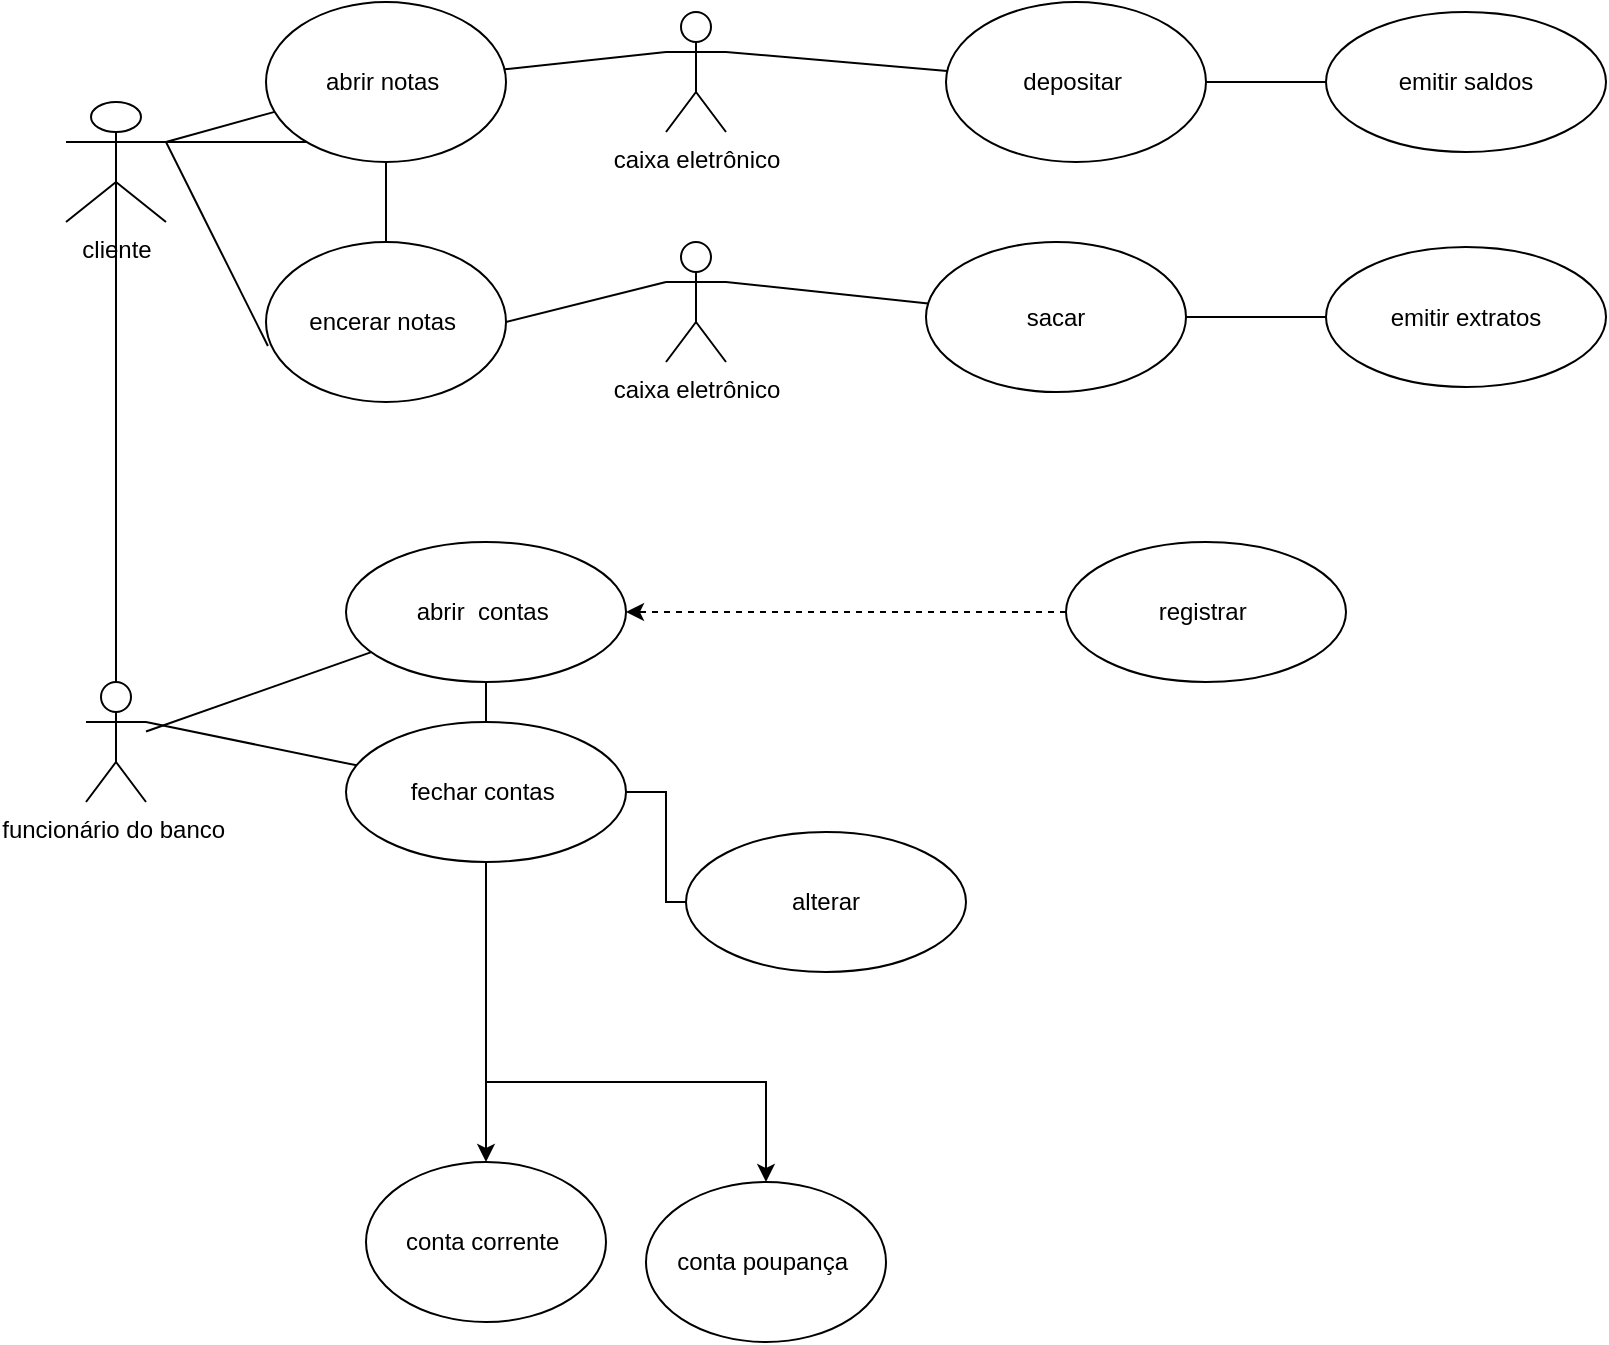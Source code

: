 <mxfile version="21.0.10" type="github">
  <diagram name="Página-1" id="o_LmL3IV9_S2KracDJEx">
    <mxGraphModel dx="1434" dy="796" grid="1" gridSize="10" guides="1" tooltips="1" connect="1" arrows="1" fold="1" page="1" pageScale="1" pageWidth="827" pageHeight="1169" math="0" shadow="0">
      <root>
        <mxCell id="0" />
        <mxCell id="1" parent="0" />
        <mxCell id="6cpSikfi_roY1NQizzVV-15" style="rounded=0;orthogonalLoop=1;jettySize=auto;html=1;exitX=1;exitY=0.333;exitDx=0;exitDy=0;exitPerimeter=0;endArrow=none;endFill=0;" edge="1" parent="1" source="6cpSikfi_roY1NQizzVV-1" target="6cpSikfi_roY1NQizzVV-13">
          <mxGeometry relative="1" as="geometry" />
        </mxCell>
        <mxCell id="6cpSikfi_roY1NQizzVV-16" style="edgeStyle=orthogonalEdgeStyle;rounded=0;orthogonalLoop=1;jettySize=auto;html=1;exitX=1;exitY=0.333;exitDx=0;exitDy=0;exitPerimeter=0;endArrow=none;endFill=0;" edge="1" parent="1" source="6cpSikfi_roY1NQizzVV-1" target="6cpSikfi_roY1NQizzVV-14">
          <mxGeometry relative="1" as="geometry" />
        </mxCell>
        <mxCell id="6cpSikfi_roY1NQizzVV-30" style="rounded=0;orthogonalLoop=1;jettySize=auto;html=1;exitX=1;exitY=0.333;exitDx=0;exitDy=0;exitPerimeter=0;entryX=0.008;entryY=0.65;entryDx=0;entryDy=0;entryPerimeter=0;endArrow=none;endFill=0;" edge="1" parent="1" source="6cpSikfi_roY1NQizzVV-1" target="6cpSikfi_roY1NQizzVV-14">
          <mxGeometry relative="1" as="geometry" />
        </mxCell>
        <mxCell id="6cpSikfi_roY1NQizzVV-1" value="cliente" style="shape=umlActor;html=1;verticalLabelPosition=bottom;verticalAlign=top;align=center;" vertex="1" parent="1">
          <mxGeometry x="590" y="150" width="50" height="60" as="geometry" />
        </mxCell>
        <mxCell id="6cpSikfi_roY1NQizzVV-36" style="rounded=0;orthogonalLoop=1;jettySize=auto;html=1;entryX=0;entryY=0.333;entryDx=0;entryDy=0;entryPerimeter=0;endArrow=none;endFill=0;" edge="1" parent="1" source="6cpSikfi_roY1NQizzVV-13" target="6cpSikfi_roY1NQizzVV-31">
          <mxGeometry relative="1" as="geometry" />
        </mxCell>
        <mxCell id="6cpSikfi_roY1NQizzVV-13" value="abrir notas&amp;nbsp;" style="ellipse;whiteSpace=wrap;html=1;" vertex="1" parent="1">
          <mxGeometry x="690" y="100" width="120" height="80" as="geometry" />
        </mxCell>
        <mxCell id="6cpSikfi_roY1NQizzVV-37" style="rounded=0;orthogonalLoop=1;jettySize=auto;html=1;exitX=1;exitY=0.5;exitDx=0;exitDy=0;entryX=0;entryY=0.333;entryDx=0;entryDy=0;entryPerimeter=0;endArrow=none;endFill=0;" edge="1" parent="1" source="6cpSikfi_roY1NQizzVV-14" target="6cpSikfi_roY1NQizzVV-32">
          <mxGeometry relative="1" as="geometry" />
        </mxCell>
        <mxCell id="6cpSikfi_roY1NQizzVV-14" value="encerar notas&amp;nbsp;" style="ellipse;whiteSpace=wrap;html=1;" vertex="1" parent="1">
          <mxGeometry x="690" y="220" width="120" height="80" as="geometry" />
        </mxCell>
        <mxCell id="6cpSikfi_roY1NQizzVV-29" style="edgeStyle=orthogonalEdgeStyle;rounded=0;orthogonalLoop=1;jettySize=auto;html=1;exitX=1;exitY=0.5;exitDx=0;exitDy=0;endArrow=none;endFill=0;" edge="1" parent="1" source="6cpSikfi_roY1NQizzVV-17" target="6cpSikfi_roY1NQizzVV-25">
          <mxGeometry relative="1" as="geometry" />
        </mxCell>
        <mxCell id="6cpSikfi_roY1NQizzVV-17" value="depositar&amp;nbsp;" style="ellipse;whiteSpace=wrap;html=1;" vertex="1" parent="1">
          <mxGeometry x="1030" y="100" width="130" height="80" as="geometry" />
        </mxCell>
        <mxCell id="6cpSikfi_roY1NQizzVV-28" style="edgeStyle=orthogonalEdgeStyle;rounded=0;orthogonalLoop=1;jettySize=auto;html=1;exitX=1;exitY=0.5;exitDx=0;exitDy=0;endArrow=none;endFill=0;" edge="1" parent="1" source="6cpSikfi_roY1NQizzVV-19" target="6cpSikfi_roY1NQizzVV-23">
          <mxGeometry relative="1" as="geometry" />
        </mxCell>
        <mxCell id="6cpSikfi_roY1NQizzVV-19" value="sacar" style="ellipse;whiteSpace=wrap;html=1;" vertex="1" parent="1">
          <mxGeometry x="1020" y="220" width="130" height="75" as="geometry" />
        </mxCell>
        <mxCell id="6cpSikfi_roY1NQizzVV-23" value="emitir extratos&lt;br&gt;" style="ellipse;whiteSpace=wrap;html=1;" vertex="1" parent="1">
          <mxGeometry x="1220" y="222.5" width="140" height="70" as="geometry" />
        </mxCell>
        <mxCell id="6cpSikfi_roY1NQizzVV-25" value="emitir saldos" style="ellipse;whiteSpace=wrap;html=1;" vertex="1" parent="1">
          <mxGeometry x="1220" y="105" width="140" height="70" as="geometry" />
        </mxCell>
        <mxCell id="6cpSikfi_roY1NQizzVV-34" style="rounded=0;orthogonalLoop=1;jettySize=auto;html=1;exitX=1;exitY=0.333;exitDx=0;exitDy=0;exitPerimeter=0;endArrow=none;endFill=0;" edge="1" parent="1" source="6cpSikfi_roY1NQizzVV-31" target="6cpSikfi_roY1NQizzVV-17">
          <mxGeometry relative="1" as="geometry" />
        </mxCell>
        <mxCell id="6cpSikfi_roY1NQizzVV-31" value="caixa eletrônico" style="shape=umlActor;html=1;verticalLabelPosition=bottom;verticalAlign=top;align=center;" vertex="1" parent="1">
          <mxGeometry x="890" y="105" width="30" height="60" as="geometry" />
        </mxCell>
        <mxCell id="6cpSikfi_roY1NQizzVV-35" style="rounded=0;orthogonalLoop=1;jettySize=auto;html=1;exitX=1;exitY=0.333;exitDx=0;exitDy=0;exitPerimeter=0;endArrow=none;endFill=0;" edge="1" parent="1" source="6cpSikfi_roY1NQizzVV-32" target="6cpSikfi_roY1NQizzVV-19">
          <mxGeometry relative="1" as="geometry" />
        </mxCell>
        <mxCell id="6cpSikfi_roY1NQizzVV-32" value="caixa eletrônico" style="shape=umlActor;html=1;verticalLabelPosition=bottom;verticalAlign=top;align=center;" vertex="1" parent="1">
          <mxGeometry x="890" y="220" width="30" height="60" as="geometry" />
        </mxCell>
        <mxCell id="6cpSikfi_roY1NQizzVV-39" style="edgeStyle=orthogonalEdgeStyle;rounded=0;orthogonalLoop=1;jettySize=auto;html=1;exitX=0.5;exitY=0;exitDx=0;exitDy=0;exitPerimeter=0;endArrow=none;endFill=0;entryX=0.5;entryY=0.5;entryDx=0;entryDy=0;entryPerimeter=0;" edge="1" parent="1" source="6cpSikfi_roY1NQizzVV-38" target="6cpSikfi_roY1NQizzVV-1">
          <mxGeometry relative="1" as="geometry">
            <mxPoint x="610" y="210" as="targetPoint" />
          </mxGeometry>
        </mxCell>
        <mxCell id="6cpSikfi_roY1NQizzVV-43" style="rounded=0;orthogonalLoop=1;jettySize=auto;html=1;exitX=1;exitY=0.333;exitDx=0;exitDy=0;exitPerimeter=0;endArrow=none;endFill=0;" edge="1" parent="1" source="6cpSikfi_roY1NQizzVV-38" target="6cpSikfi_roY1NQizzVV-42">
          <mxGeometry relative="1" as="geometry" />
        </mxCell>
        <mxCell id="6cpSikfi_roY1NQizzVV-38" value="funcionário do banco&amp;nbsp;&lt;br&gt;" style="shape=umlActor;html=1;verticalLabelPosition=bottom;verticalAlign=top;align=center;" vertex="1" parent="1">
          <mxGeometry x="600" y="440" width="30" height="60" as="geometry" />
        </mxCell>
        <mxCell id="6cpSikfi_roY1NQizzVV-48" value="" style="rounded=0;orthogonalLoop=1;jettySize=auto;html=1;endArrow=none;endFill=0;" edge="1" parent="1" source="6cpSikfi_roY1NQizzVV-41" target="6cpSikfi_roY1NQizzVV-38">
          <mxGeometry relative="1" as="geometry">
            <Array as="points" />
          </mxGeometry>
        </mxCell>
        <mxCell id="6cpSikfi_roY1NQizzVV-49" style="edgeStyle=orthogonalEdgeStyle;rounded=0;orthogonalLoop=1;jettySize=auto;html=1;endArrow=none;endFill=0;" edge="1" parent="1" source="6cpSikfi_roY1NQizzVV-41" target="6cpSikfi_roY1NQizzVV-42">
          <mxGeometry relative="1" as="geometry" />
        </mxCell>
        <mxCell id="6cpSikfi_roY1NQizzVV-41" value="abrir&amp;nbsp; contas&amp;nbsp;" style="ellipse;whiteSpace=wrap;html=1;" vertex="1" parent="1">
          <mxGeometry x="730" y="370" width="140" height="70" as="geometry" />
        </mxCell>
        <mxCell id="6cpSikfi_roY1NQizzVV-47" style="edgeStyle=orthogonalEdgeStyle;rounded=0;orthogonalLoop=1;jettySize=auto;html=1;exitX=1;exitY=0.5;exitDx=0;exitDy=0;endArrow=none;endFill=0;" edge="1" parent="1" source="6cpSikfi_roY1NQizzVV-42" target="6cpSikfi_roY1NQizzVV-46">
          <mxGeometry relative="1" as="geometry" />
        </mxCell>
        <mxCell id="6cpSikfi_roY1NQizzVV-50" style="edgeStyle=orthogonalEdgeStyle;rounded=0;orthogonalLoop=1;jettySize=auto;html=1;exitX=0.5;exitY=1;exitDx=0;exitDy=0;endArrow=classic;endFill=1;entryX=0.5;entryY=0;entryDx=0;entryDy=0;" edge="1" parent="1" source="6cpSikfi_roY1NQizzVV-42" target="6cpSikfi_roY1NQizzVV-51">
          <mxGeometry relative="1" as="geometry">
            <mxPoint x="800" y="640" as="targetPoint" />
            <Array as="points">
              <mxPoint x="800" y="640" />
            </Array>
          </mxGeometry>
        </mxCell>
        <mxCell id="6cpSikfi_roY1NQizzVV-52" style="rounded=0;orthogonalLoop=1;jettySize=auto;html=1;exitX=0.5;exitY=1;exitDx=0;exitDy=0;" edge="1" parent="1" source="6cpSikfi_roY1NQizzVV-42" target="6cpSikfi_roY1NQizzVV-53">
          <mxGeometry relative="1" as="geometry">
            <mxPoint x="800" y="710" as="targetPoint" />
          </mxGeometry>
        </mxCell>
        <mxCell id="6cpSikfi_roY1NQizzVV-42" value="fechar contas&amp;nbsp;" style="ellipse;whiteSpace=wrap;html=1;" vertex="1" parent="1">
          <mxGeometry x="730" y="460" width="140" height="70" as="geometry" />
        </mxCell>
        <mxCell id="6cpSikfi_roY1NQizzVV-54" style="edgeStyle=orthogonalEdgeStyle;rounded=0;orthogonalLoop=1;jettySize=auto;html=1;exitX=0;exitY=0.5;exitDx=0;exitDy=0;dashed=1;" edge="1" parent="1" source="6cpSikfi_roY1NQizzVV-44" target="6cpSikfi_roY1NQizzVV-41">
          <mxGeometry relative="1" as="geometry" />
        </mxCell>
        <mxCell id="6cpSikfi_roY1NQizzVV-44" value="registrar&amp;nbsp;" style="ellipse;whiteSpace=wrap;html=1;" vertex="1" parent="1">
          <mxGeometry x="1090" y="370" width="140" height="70" as="geometry" />
        </mxCell>
        <mxCell id="6cpSikfi_roY1NQizzVV-46" value="alterar" style="ellipse;whiteSpace=wrap;html=1;" vertex="1" parent="1">
          <mxGeometry x="900" y="515" width="140" height="70" as="geometry" />
        </mxCell>
        <mxCell id="6cpSikfi_roY1NQizzVV-51" value="conta poupança&amp;nbsp;" style="ellipse;whiteSpace=wrap;html=1;" vertex="1" parent="1">
          <mxGeometry x="880" y="690" width="120" height="80" as="geometry" />
        </mxCell>
        <mxCell id="6cpSikfi_roY1NQizzVV-53" value="conta corrente&amp;nbsp;&lt;br&gt;" style="ellipse;whiteSpace=wrap;html=1;" vertex="1" parent="1">
          <mxGeometry x="740" y="680" width="120" height="80" as="geometry" />
        </mxCell>
      </root>
    </mxGraphModel>
  </diagram>
</mxfile>

